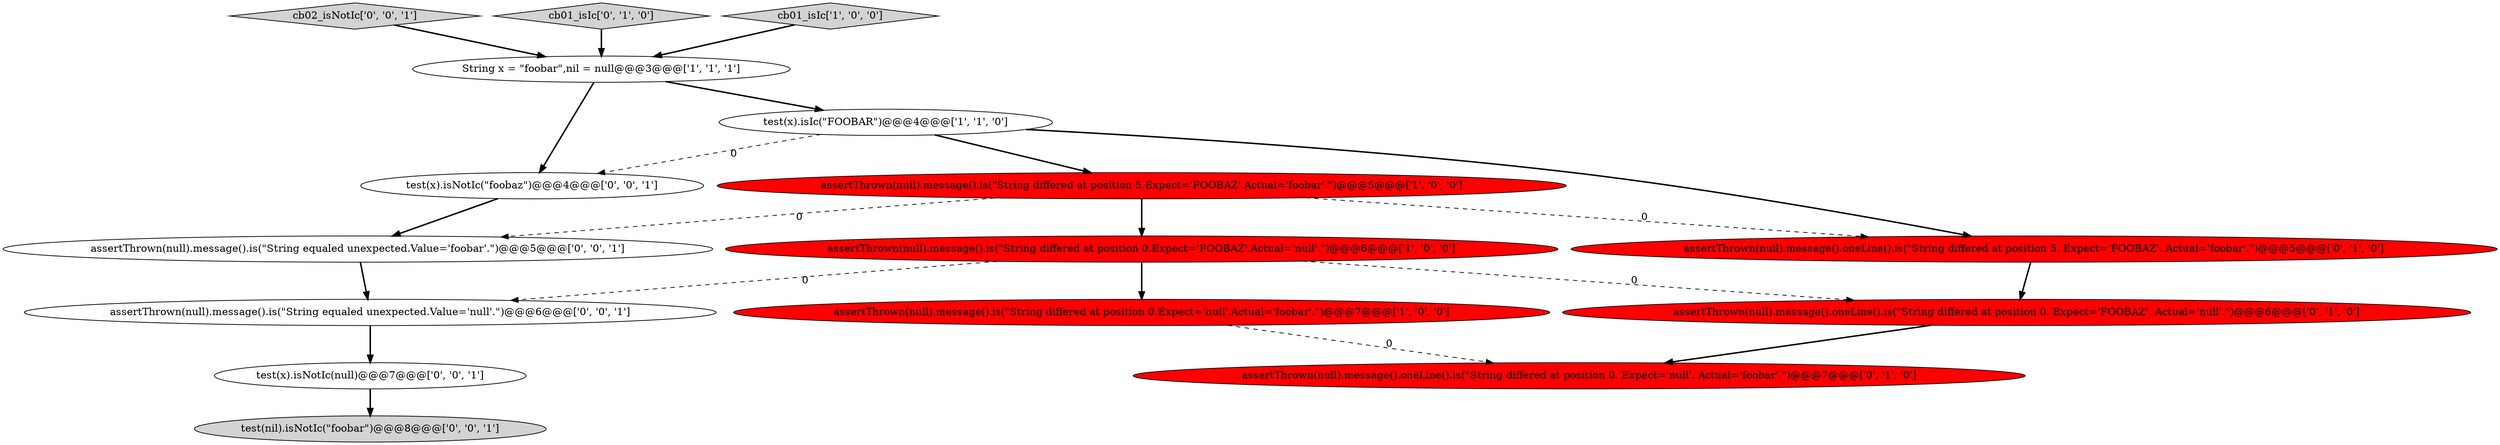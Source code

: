 digraph {
14 [style = filled, label = "cb02_isNotIc['0', '0', '1']", fillcolor = lightgray, shape = diamond image = "AAA0AAABBB3BBB"];
4 [style = filled, label = "assertThrown(null).message().is(\"String differed at position 0.Expect='null'.Actual='foobar'.\")@@@7@@@['1', '0', '0']", fillcolor = red, shape = ellipse image = "AAA1AAABBB1BBB"];
9 [style = filled, label = "assertThrown(null).message().oneLine().is(\"String differed at position 0. Expect='null'. Actual='foobar'.\")@@@7@@@['0', '1', '0']", fillcolor = red, shape = ellipse image = "AAA1AAABBB2BBB"];
5 [style = filled, label = "String x = \"foobar\",nil = null@@@3@@@['1', '1', '1']", fillcolor = white, shape = ellipse image = "AAA0AAABBB1BBB"];
11 [style = filled, label = "test(x).isNotIc(\"foobaz\")@@@4@@@['0', '0', '1']", fillcolor = white, shape = ellipse image = "AAA0AAABBB3BBB"];
6 [style = filled, label = "cb01_isIc['0', '1', '0']", fillcolor = lightgray, shape = diamond image = "AAA0AAABBB2BBB"];
12 [style = filled, label = "assertThrown(null).message().is(\"String equaled unexpected.Value='foobar'.\")@@@5@@@['0', '0', '1']", fillcolor = white, shape = ellipse image = "AAA0AAABBB3BBB"];
15 [style = filled, label = "test(nil).isNotIc(\"foobar\")@@@8@@@['0', '0', '1']", fillcolor = lightgray, shape = ellipse image = "AAA0AAABBB3BBB"];
0 [style = filled, label = "test(x).isIc(\"FOOBAR\")@@@4@@@['1', '1', '0']", fillcolor = white, shape = ellipse image = "AAA0AAABBB1BBB"];
2 [style = filled, label = "cb01_isIc['1', '0', '0']", fillcolor = lightgray, shape = diamond image = "AAA0AAABBB1BBB"];
10 [style = filled, label = "assertThrown(null).message().is(\"String equaled unexpected.Value='null'.\")@@@6@@@['0', '0', '1']", fillcolor = white, shape = ellipse image = "AAA0AAABBB3BBB"];
13 [style = filled, label = "test(x).isNotIc(null)@@@7@@@['0', '0', '1']", fillcolor = white, shape = ellipse image = "AAA0AAABBB3BBB"];
8 [style = filled, label = "assertThrown(null).message().oneLine().is(\"String differed at position 0. Expect='FOOBAZ'. Actual='null'.\")@@@6@@@['0', '1', '0']", fillcolor = red, shape = ellipse image = "AAA1AAABBB2BBB"];
1 [style = filled, label = "assertThrown(null).message().is(\"String differed at position 0.Expect='FOOBAZ'.Actual='null'.\")@@@6@@@['1', '0', '0']", fillcolor = red, shape = ellipse image = "AAA1AAABBB1BBB"];
7 [style = filled, label = "assertThrown(null).message().oneLine().is(\"String differed at position 5. Expect='FOOBAZ'. Actual='foobar'.\")@@@5@@@['0', '1', '0']", fillcolor = red, shape = ellipse image = "AAA1AAABBB2BBB"];
3 [style = filled, label = "assertThrown(null).message().is(\"String differed at position 5.Expect='FOOBAZ'.Actual='foobar'.\")@@@5@@@['1', '0', '0']", fillcolor = red, shape = ellipse image = "AAA1AAABBB1BBB"];
0->3 [style = bold, label=""];
1->4 [style = bold, label=""];
3->1 [style = bold, label=""];
3->7 [style = dashed, label="0"];
11->12 [style = bold, label=""];
0->11 [style = dashed, label="0"];
1->10 [style = dashed, label="0"];
7->8 [style = bold, label=""];
0->7 [style = bold, label=""];
4->9 [style = dashed, label="0"];
6->5 [style = bold, label=""];
12->10 [style = bold, label=""];
3->12 [style = dashed, label="0"];
5->0 [style = bold, label=""];
10->13 [style = bold, label=""];
8->9 [style = bold, label=""];
1->8 [style = dashed, label="0"];
5->11 [style = bold, label=""];
13->15 [style = bold, label=""];
2->5 [style = bold, label=""];
14->5 [style = bold, label=""];
}

